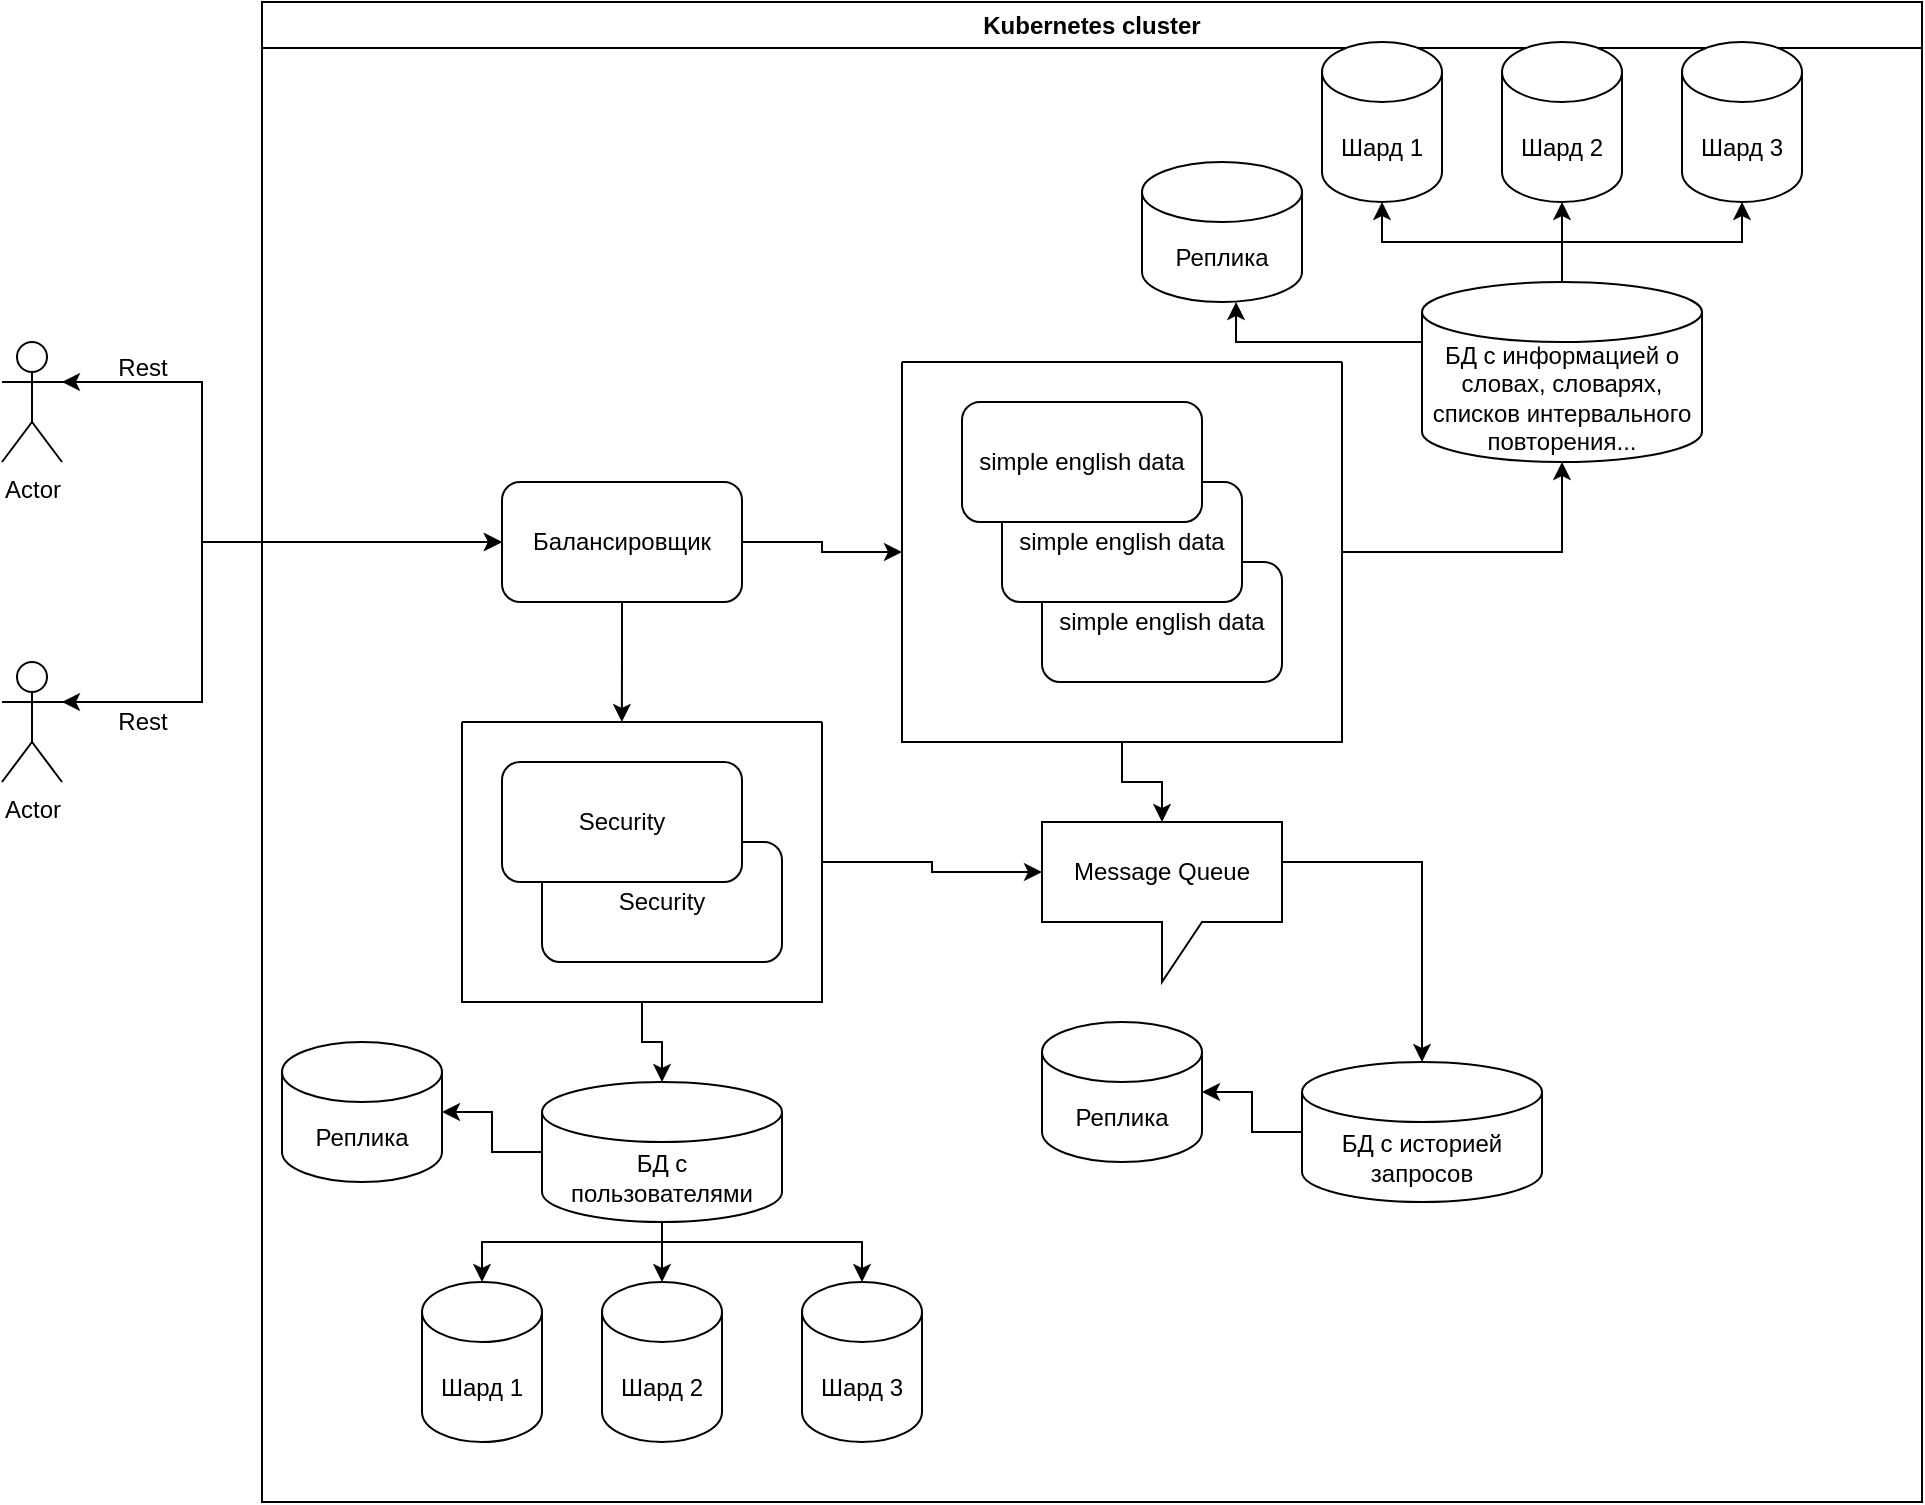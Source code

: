 <mxfile version="24.3.0" type="device">
  <diagram id="kgpKYQtTHZ0yAKxKKP6v" name="Page-1">
    <mxGraphModel dx="3241" dy="1114" grid="1" gridSize="10" guides="1" tooltips="1" connect="1" arrows="1" fold="1" page="1" pageScale="1" pageWidth="850" pageHeight="1100" math="0" shadow="0">
      <root>
        <mxCell id="0" />
        <mxCell id="1" parent="0" />
        <mxCell id="MwYp-JMJEav3EMAe7Dnt-6" value="Kubernetes cluster" style="swimlane;whiteSpace=wrap;html=1;" parent="1" vertex="1">
          <mxGeometry x="-510" y="160" width="830" height="750" as="geometry" />
        </mxCell>
        <mxCell id="8PnaTBcASmOJH15DJP5G-43" style="edgeStyle=orthogonalEdgeStyle;rounded=0;orthogonalLoop=1;jettySize=auto;html=1;entryX=0;entryY=0.5;entryDx=0;entryDy=0;" edge="1" parent="MwYp-JMJEav3EMAe7Dnt-6" source="8PnaTBcASmOJH15DJP5G-1" target="8PnaTBcASmOJH15DJP5G-41">
          <mxGeometry relative="1" as="geometry" />
        </mxCell>
        <mxCell id="8PnaTBcASmOJH15DJP5G-1" value="Балансировщик" style="rounded=1;whiteSpace=wrap;html=1;" vertex="1" parent="MwYp-JMJEav3EMAe7Dnt-6">
          <mxGeometry x="120" y="240" width="120" height="60" as="geometry" />
        </mxCell>
        <mxCell id="8PnaTBcASmOJH15DJP5G-6" value="Security" style="rounded=1;whiteSpace=wrap;html=1;" vertex="1" parent="MwYp-JMJEav3EMAe7Dnt-6">
          <mxGeometry x="140" y="420" width="120" height="60" as="geometry" />
        </mxCell>
        <mxCell id="8PnaTBcASmOJH15DJP5G-55" style="edgeStyle=orthogonalEdgeStyle;rounded=0;orthogonalLoop=1;jettySize=auto;html=1;" edge="1" parent="MwYp-JMJEav3EMAe7Dnt-6" source="8PnaTBcASmOJH15DJP5G-8" target="8PnaTBcASmOJH15DJP5G-9">
          <mxGeometry relative="1" as="geometry" />
        </mxCell>
        <mxCell id="8PnaTBcASmOJH15DJP5G-59" style="edgeStyle=orthogonalEdgeStyle;rounded=0;orthogonalLoop=1;jettySize=auto;html=1;" edge="1" parent="MwYp-JMJEav3EMAe7Dnt-6" source="8PnaTBcASmOJH15DJP5G-8" target="8PnaTBcASmOJH15DJP5G-10">
          <mxGeometry relative="1" as="geometry">
            <Array as="points">
              <mxPoint x="200" y="620" />
              <mxPoint x="110" y="620" />
            </Array>
          </mxGeometry>
        </mxCell>
        <mxCell id="8PnaTBcASmOJH15DJP5G-60" style="edgeStyle=orthogonalEdgeStyle;rounded=0;orthogonalLoop=1;jettySize=auto;html=1;" edge="1" parent="MwYp-JMJEav3EMAe7Dnt-6" source="8PnaTBcASmOJH15DJP5G-8" target="8PnaTBcASmOJH15DJP5G-11">
          <mxGeometry relative="1" as="geometry" />
        </mxCell>
        <mxCell id="8PnaTBcASmOJH15DJP5G-61" style="edgeStyle=orthogonalEdgeStyle;rounded=0;orthogonalLoop=1;jettySize=auto;html=1;" edge="1" parent="MwYp-JMJEav3EMAe7Dnt-6" source="8PnaTBcASmOJH15DJP5G-8" target="8PnaTBcASmOJH15DJP5G-12">
          <mxGeometry relative="1" as="geometry">
            <Array as="points">
              <mxPoint x="200" y="620" />
              <mxPoint x="300" y="620" />
            </Array>
          </mxGeometry>
        </mxCell>
        <mxCell id="8PnaTBcASmOJH15DJP5G-8" value="БД с пользователями" style="shape=cylinder3;whiteSpace=wrap;html=1;boundedLbl=1;backgroundOutline=1;size=15;" vertex="1" parent="MwYp-JMJEav3EMAe7Dnt-6">
          <mxGeometry x="140" y="540" width="120" height="70" as="geometry" />
        </mxCell>
        <mxCell id="8PnaTBcASmOJH15DJP5G-9" value="Реплика" style="shape=cylinder3;whiteSpace=wrap;html=1;boundedLbl=1;backgroundOutline=1;size=15;" vertex="1" parent="MwYp-JMJEav3EMAe7Dnt-6">
          <mxGeometry x="10" y="520" width="80" height="70" as="geometry" />
        </mxCell>
        <mxCell id="8PnaTBcASmOJH15DJP5G-10" value="Шард 1" style="shape=cylinder3;whiteSpace=wrap;html=1;boundedLbl=1;backgroundOutline=1;size=15;" vertex="1" parent="MwYp-JMJEav3EMAe7Dnt-6">
          <mxGeometry x="80" y="640" width="60" height="80" as="geometry" />
        </mxCell>
        <mxCell id="8PnaTBcASmOJH15DJP5G-11" value="Шард 2" style="shape=cylinder3;whiteSpace=wrap;html=1;boundedLbl=1;backgroundOutline=1;size=15;" vertex="1" parent="MwYp-JMJEav3EMAe7Dnt-6">
          <mxGeometry x="170" y="640" width="60" height="80" as="geometry" />
        </mxCell>
        <mxCell id="8PnaTBcASmOJH15DJP5G-12" value="Шард 3" style="shape=cylinder3;whiteSpace=wrap;html=1;boundedLbl=1;backgroundOutline=1;size=15;" vertex="1" parent="MwYp-JMJEav3EMAe7Dnt-6">
          <mxGeometry x="270" y="640" width="60" height="80" as="geometry" />
        </mxCell>
        <mxCell id="8PnaTBcASmOJH15DJP5G-13" value="simple english data" style="rounded=1;whiteSpace=wrap;html=1;" vertex="1" parent="MwYp-JMJEav3EMAe7Dnt-6">
          <mxGeometry x="390" y="280" width="120" height="60" as="geometry" />
        </mxCell>
        <mxCell id="8PnaTBcASmOJH15DJP5G-47" style="edgeStyle=orthogonalEdgeStyle;rounded=0;orthogonalLoop=1;jettySize=auto;html=1;" edge="1" parent="MwYp-JMJEav3EMAe7Dnt-6" source="8PnaTBcASmOJH15DJP5G-14" target="8PnaTBcASmOJH15DJP5G-16">
          <mxGeometry relative="1" as="geometry" />
        </mxCell>
        <mxCell id="8PnaTBcASmOJH15DJP5G-48" style="edgeStyle=orthogonalEdgeStyle;rounded=0;orthogonalLoop=1;jettySize=auto;html=1;" edge="1" parent="MwYp-JMJEav3EMAe7Dnt-6" source="8PnaTBcASmOJH15DJP5G-14" target="8PnaTBcASmOJH15DJP5G-17">
          <mxGeometry relative="1" as="geometry" />
        </mxCell>
        <mxCell id="8PnaTBcASmOJH15DJP5G-14" value="БД с информацией о словах, словарях, списков интервального повторения..." style="shape=cylinder3;whiteSpace=wrap;html=1;boundedLbl=1;backgroundOutline=1;size=15;" vertex="1" parent="MwYp-JMJEav3EMAe7Dnt-6">
          <mxGeometry x="580" y="140" width="140" height="90" as="geometry" />
        </mxCell>
        <mxCell id="8PnaTBcASmOJH15DJP5G-15" value="Реплика" style="shape=cylinder3;whiteSpace=wrap;html=1;boundedLbl=1;backgroundOutline=1;size=15;" vertex="1" parent="MwYp-JMJEav3EMAe7Dnt-6">
          <mxGeometry x="440" y="80" width="80" height="70" as="geometry" />
        </mxCell>
        <mxCell id="8PnaTBcASmOJH15DJP5G-19" value="Message Queue" style="shape=callout;whiteSpace=wrap;html=1;perimeter=calloutPerimeter;" vertex="1" parent="MwYp-JMJEav3EMAe7Dnt-6">
          <mxGeometry x="390" y="410" width="120" height="80" as="geometry" />
        </mxCell>
        <mxCell id="8PnaTBcASmOJH15DJP5G-20" value="БД c историей запросов" style="shape=cylinder3;whiteSpace=wrap;html=1;boundedLbl=1;backgroundOutline=1;size=15;" vertex="1" parent="MwYp-JMJEav3EMAe7Dnt-6">
          <mxGeometry x="520" y="530" width="120" height="70" as="geometry" />
        </mxCell>
        <mxCell id="8PnaTBcASmOJH15DJP5G-21" value="Реплика" style="shape=cylinder3;whiteSpace=wrap;html=1;boundedLbl=1;backgroundOutline=1;size=15;" vertex="1" parent="MwYp-JMJEav3EMAe7Dnt-6">
          <mxGeometry x="390" y="510" width="80" height="70" as="geometry" />
        </mxCell>
        <mxCell id="8PnaTBcASmOJH15DJP5G-22" value="simple english data" style="rounded=1;whiteSpace=wrap;html=1;" vertex="1" parent="MwYp-JMJEav3EMAe7Dnt-6">
          <mxGeometry x="370" y="240" width="120" height="60" as="geometry" />
        </mxCell>
        <mxCell id="8PnaTBcASmOJH15DJP5G-23" value="simple english data" style="rounded=1;whiteSpace=wrap;html=1;" vertex="1" parent="MwYp-JMJEav3EMAe7Dnt-6">
          <mxGeometry x="350" y="200" width="120" height="60" as="geometry" />
        </mxCell>
        <mxCell id="8PnaTBcASmOJH15DJP5G-29" value="Security" style="rounded=1;whiteSpace=wrap;html=1;" vertex="1" parent="MwYp-JMJEav3EMAe7Dnt-6">
          <mxGeometry x="120" y="380" width="120" height="60" as="geometry" />
        </mxCell>
        <mxCell id="8PnaTBcASmOJH15DJP5G-16" value="Шард 1" style="shape=cylinder3;whiteSpace=wrap;html=1;boundedLbl=1;backgroundOutline=1;size=15;" vertex="1" parent="MwYp-JMJEav3EMAe7Dnt-6">
          <mxGeometry x="530" y="20" width="60" height="80" as="geometry" />
        </mxCell>
        <mxCell id="8PnaTBcASmOJH15DJP5G-17" value="Шард 2" style="shape=cylinder3;whiteSpace=wrap;html=1;boundedLbl=1;backgroundOutline=1;size=15;" vertex="1" parent="MwYp-JMJEav3EMAe7Dnt-6">
          <mxGeometry x="620" y="20" width="60" height="80" as="geometry" />
        </mxCell>
        <mxCell id="8PnaTBcASmOJH15DJP5G-18" value="Шард 3" style="shape=cylinder3;whiteSpace=wrap;html=1;boundedLbl=1;backgroundOutline=1;size=15;" vertex="1" parent="MwYp-JMJEav3EMAe7Dnt-6">
          <mxGeometry x="710" y="20" width="60" height="80" as="geometry" />
        </mxCell>
        <mxCell id="8PnaTBcASmOJH15DJP5G-63" style="edgeStyle=orthogonalEdgeStyle;rounded=0;orthogonalLoop=1;jettySize=auto;html=1;" edge="1" parent="MwYp-JMJEav3EMAe7Dnt-6" source="8PnaTBcASmOJH15DJP5G-41" target="8PnaTBcASmOJH15DJP5G-19">
          <mxGeometry relative="1" as="geometry" />
        </mxCell>
        <mxCell id="8PnaTBcASmOJH15DJP5G-41" value="" style="swimlane;startSize=0;" vertex="1" parent="MwYp-JMJEav3EMAe7Dnt-6">
          <mxGeometry x="320" y="180" width="220" height="190" as="geometry" />
        </mxCell>
        <mxCell id="8PnaTBcASmOJH15DJP5G-44" style="edgeStyle=orthogonalEdgeStyle;rounded=0;orthogonalLoop=1;jettySize=auto;html=1;entryX=0.5;entryY=1;entryDx=0;entryDy=0;entryPerimeter=0;" edge="1" parent="MwYp-JMJEav3EMAe7Dnt-6" source="8PnaTBcASmOJH15DJP5G-41" target="8PnaTBcASmOJH15DJP5G-14">
          <mxGeometry relative="1" as="geometry" />
        </mxCell>
        <mxCell id="8PnaTBcASmOJH15DJP5G-45" style="edgeStyle=orthogonalEdgeStyle;rounded=0;orthogonalLoop=1;jettySize=auto;html=1;entryX=0.588;entryY=1;entryDx=0;entryDy=0;entryPerimeter=0;" edge="1" parent="MwYp-JMJEav3EMAe7Dnt-6" source="8PnaTBcASmOJH15DJP5G-14" target="8PnaTBcASmOJH15DJP5G-15">
          <mxGeometry relative="1" as="geometry">
            <Array as="points">
              <mxPoint x="487" y="170" />
            </Array>
          </mxGeometry>
        </mxCell>
        <mxCell id="8PnaTBcASmOJH15DJP5G-49" style="edgeStyle=orthogonalEdgeStyle;rounded=0;orthogonalLoop=1;jettySize=auto;html=1;entryX=0.5;entryY=1;entryDx=0;entryDy=0;entryPerimeter=0;" edge="1" parent="MwYp-JMJEav3EMAe7Dnt-6" source="8PnaTBcASmOJH15DJP5G-14" target="8PnaTBcASmOJH15DJP5G-18">
          <mxGeometry relative="1" as="geometry" />
        </mxCell>
        <mxCell id="8PnaTBcASmOJH15DJP5G-54" style="edgeStyle=orthogonalEdgeStyle;rounded=0;orthogonalLoop=1;jettySize=auto;html=1;" edge="1" parent="MwYp-JMJEav3EMAe7Dnt-6" source="8PnaTBcASmOJH15DJP5G-50" target="8PnaTBcASmOJH15DJP5G-8">
          <mxGeometry relative="1" as="geometry" />
        </mxCell>
        <mxCell id="8PnaTBcASmOJH15DJP5G-50" value="" style="swimlane;startSize=0;" vertex="1" collapsed="1" parent="MwYp-JMJEav3EMAe7Dnt-6">
          <mxGeometry x="100" y="360" width="180" height="140" as="geometry">
            <mxRectangle x="-230" y="500" width="160" height="120" as="alternateBounds" />
          </mxGeometry>
        </mxCell>
        <mxCell id="8PnaTBcASmOJH15DJP5G-53" style="edgeStyle=orthogonalEdgeStyle;rounded=0;orthogonalLoop=1;jettySize=auto;html=1;entryX=0.444;entryY=0;entryDx=0;entryDy=0;entryPerimeter=0;" edge="1" parent="MwYp-JMJEav3EMAe7Dnt-6" source="8PnaTBcASmOJH15DJP5G-1" target="8PnaTBcASmOJH15DJP5G-50">
          <mxGeometry relative="1" as="geometry" />
        </mxCell>
        <mxCell id="8PnaTBcASmOJH15DJP5G-62" style="edgeStyle=orthogonalEdgeStyle;rounded=0;orthogonalLoop=1;jettySize=auto;html=1;entryX=0;entryY=0;entryDx=0;entryDy=25;entryPerimeter=0;" edge="1" parent="MwYp-JMJEav3EMAe7Dnt-6" source="8PnaTBcASmOJH15DJP5G-50" target="8PnaTBcASmOJH15DJP5G-19">
          <mxGeometry relative="1" as="geometry" />
        </mxCell>
        <mxCell id="8PnaTBcASmOJH15DJP5G-64" style="edgeStyle=orthogonalEdgeStyle;rounded=0;orthogonalLoop=1;jettySize=auto;html=1;entryX=0.5;entryY=0;entryDx=0;entryDy=0;entryPerimeter=0;" edge="1" parent="MwYp-JMJEav3EMAe7Dnt-6" source="8PnaTBcASmOJH15DJP5G-19" target="8PnaTBcASmOJH15DJP5G-20">
          <mxGeometry relative="1" as="geometry">
            <Array as="points">
              <mxPoint x="580" y="430" />
            </Array>
          </mxGeometry>
        </mxCell>
        <mxCell id="8PnaTBcASmOJH15DJP5G-65" style="edgeStyle=orthogonalEdgeStyle;rounded=0;orthogonalLoop=1;jettySize=auto;html=1;entryX=1;entryY=0.5;entryDx=0;entryDy=0;entryPerimeter=0;" edge="1" parent="MwYp-JMJEav3EMAe7Dnt-6" source="8PnaTBcASmOJH15DJP5G-20" target="8PnaTBcASmOJH15DJP5G-21">
          <mxGeometry relative="1" as="geometry" />
        </mxCell>
        <mxCell id="8PnaTBcASmOJH15DJP5G-33" style="edgeStyle=orthogonalEdgeStyle;rounded=0;orthogonalLoop=1;jettySize=auto;html=1;entryX=0;entryY=0.5;entryDx=0;entryDy=0;" edge="1" parent="1" source="8PnaTBcASmOJH15DJP5G-30" target="8PnaTBcASmOJH15DJP5G-1">
          <mxGeometry relative="1" as="geometry">
            <Array as="points">
              <mxPoint x="-540" y="350" />
              <mxPoint x="-540" y="430" />
            </Array>
          </mxGeometry>
        </mxCell>
        <mxCell id="8PnaTBcASmOJH15DJP5G-30" value="Actor" style="shape=umlActor;verticalLabelPosition=bottom;verticalAlign=top;html=1;outlineConnect=0;" vertex="1" parent="1">
          <mxGeometry x="-640" y="330" width="30" height="60" as="geometry" />
        </mxCell>
        <mxCell id="8PnaTBcASmOJH15DJP5G-32" style="edgeStyle=orthogonalEdgeStyle;rounded=0;orthogonalLoop=1;jettySize=auto;html=1;entryX=0;entryY=0.5;entryDx=0;entryDy=0;" edge="1" parent="1" source="8PnaTBcASmOJH15DJP5G-31" target="8PnaTBcASmOJH15DJP5G-1">
          <mxGeometry relative="1" as="geometry">
            <Array as="points">
              <mxPoint x="-540" y="510" />
              <mxPoint x="-540" y="430" />
            </Array>
          </mxGeometry>
        </mxCell>
        <mxCell id="8PnaTBcASmOJH15DJP5G-31" value="Actor" style="shape=umlActor;verticalLabelPosition=bottom;verticalAlign=top;html=1;outlineConnect=0;" vertex="1" parent="1">
          <mxGeometry x="-640" y="490" width="30" height="60" as="geometry" />
        </mxCell>
        <mxCell id="8PnaTBcASmOJH15DJP5G-34" style="edgeStyle=orthogonalEdgeStyle;rounded=0;orthogonalLoop=1;jettySize=auto;html=1;entryX=1;entryY=0.333;entryDx=0;entryDy=0;entryPerimeter=0;" edge="1" parent="1" source="8PnaTBcASmOJH15DJP5G-1" target="8PnaTBcASmOJH15DJP5G-30">
          <mxGeometry relative="1" as="geometry">
            <Array as="points">
              <mxPoint x="-540" y="430" />
              <mxPoint x="-540" y="350" />
            </Array>
          </mxGeometry>
        </mxCell>
        <mxCell id="8PnaTBcASmOJH15DJP5G-35" style="edgeStyle=orthogonalEdgeStyle;rounded=0;orthogonalLoop=1;jettySize=auto;html=1;exitX=0;exitY=0.5;exitDx=0;exitDy=0;entryX=1;entryY=0.333;entryDx=0;entryDy=0;entryPerimeter=0;" edge="1" parent="1" source="8PnaTBcASmOJH15DJP5G-1" target="8PnaTBcASmOJH15DJP5G-31">
          <mxGeometry relative="1" as="geometry">
            <Array as="points">
              <mxPoint x="-540" y="430" />
              <mxPoint x="-540" y="510" />
            </Array>
          </mxGeometry>
        </mxCell>
        <mxCell id="8PnaTBcASmOJH15DJP5G-37" value="Rest" style="text;html=1;align=center;verticalAlign=middle;resizable=0;points=[];autosize=1;strokeColor=none;fillColor=none;" vertex="1" parent="1">
          <mxGeometry x="-595" y="505" width="50" height="30" as="geometry" />
        </mxCell>
        <mxCell id="8PnaTBcASmOJH15DJP5G-38" value="Rest" style="text;html=1;align=center;verticalAlign=middle;resizable=0;points=[];autosize=1;strokeColor=none;fillColor=none;" vertex="1" parent="1">
          <mxGeometry x="-595" y="328" width="50" height="30" as="geometry" />
        </mxCell>
      </root>
    </mxGraphModel>
  </diagram>
</mxfile>
